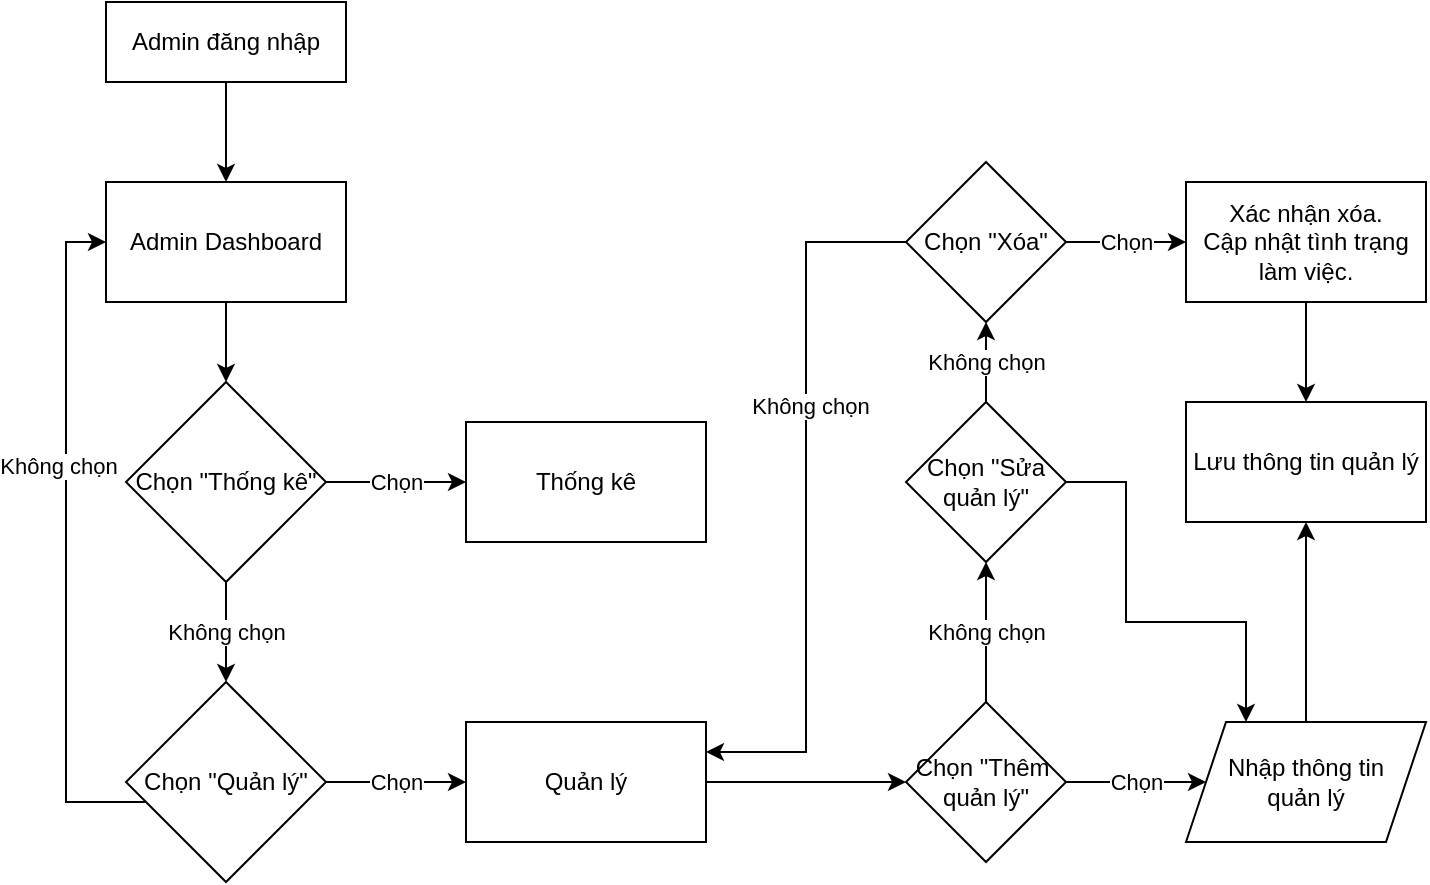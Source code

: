 <mxfile version="13.6.5">
    <diagram id="cq9cHLhcsLVktU-6Qxye" name="Page-1">
        <mxGraphModel dx="615" dy="408" grid="1" gridSize="10" guides="1" tooltips="1" connect="1" arrows="1" fold="1" page="1" pageScale="1" pageWidth="827" pageHeight="1169" math="0" shadow="0">
            <root>
                <mxCell id="0"/>
                <mxCell id="1" parent="0"/>
                <mxCell id="bcdq2LaiJmFUHbvSh_GW-45" style="edgeStyle=orthogonalEdgeStyle;rounded=0;orthogonalLoop=1;jettySize=auto;html=1;exitX=0.5;exitY=1;exitDx=0;exitDy=0;entryX=0.5;entryY=0;entryDx=0;entryDy=0;" parent="1" source="bcdq2LaiJmFUHbvSh_GW-3" target="bcdq2LaiJmFUHbvSh_GW-10" edge="1">
                    <mxGeometry relative="1" as="geometry"/>
                </mxCell>
                <mxCell id="bcdq2LaiJmFUHbvSh_GW-3" value="Admin đăng nhập" style="rounded=0;whiteSpace=wrap;html=1;fontSize=12;glass=0;strokeWidth=1;shadow=0;" parent="1" vertex="1">
                    <mxGeometry x="94" y="160" width="120" height="40" as="geometry"/>
                </mxCell>
                <mxCell id="bcdq2LaiJmFUHbvSh_GW-9" value="" style="edgeStyle=orthogonalEdgeStyle;rounded=0;orthogonalLoop=1;jettySize=auto;html=1;" parent="1" source="bcdq2LaiJmFUHbvSh_GW-10" target="bcdq2LaiJmFUHbvSh_GW-13" edge="1">
                    <mxGeometry relative="1" as="geometry"/>
                </mxCell>
                <mxCell id="bcdq2LaiJmFUHbvSh_GW-10" value="Admin Dashboard" style="rounded=0;whiteSpace=wrap;html=1;" parent="1" vertex="1">
                    <mxGeometry x="94" y="250" width="120" height="60" as="geometry"/>
                </mxCell>
                <mxCell id="bcdq2LaiJmFUHbvSh_GW-11" value="Chọn" style="edgeStyle=orthogonalEdgeStyle;rounded=0;orthogonalLoop=1;jettySize=auto;html=1;" parent="1" source="bcdq2LaiJmFUHbvSh_GW-13" target="bcdq2LaiJmFUHbvSh_GW-15" edge="1">
                    <mxGeometry relative="1" as="geometry"/>
                </mxCell>
                <mxCell id="bcdq2LaiJmFUHbvSh_GW-12" value="Không chọn" style="edgeStyle=orthogonalEdgeStyle;rounded=0;orthogonalLoop=1;jettySize=auto;html=1;" parent="1" source="bcdq2LaiJmFUHbvSh_GW-13" target="bcdq2LaiJmFUHbvSh_GW-18" edge="1">
                    <mxGeometry relative="1" as="geometry"/>
                </mxCell>
                <mxCell id="bcdq2LaiJmFUHbvSh_GW-13" value="Chọn &quot;Thống kê&quot;" style="rhombus;whiteSpace=wrap;html=1;" parent="1" vertex="1">
                    <mxGeometry x="104" y="350" width="100" height="100" as="geometry"/>
                </mxCell>
                <mxCell id="bcdq2LaiJmFUHbvSh_GW-15" value="Thống kê" style="whiteSpace=wrap;html=1;" parent="1" vertex="1">
                    <mxGeometry x="274" y="370" width="120" height="60" as="geometry"/>
                </mxCell>
                <mxCell id="bcdq2LaiJmFUHbvSh_GW-16" value="Chọn" style="edgeStyle=orthogonalEdgeStyle;rounded=0;orthogonalLoop=1;jettySize=auto;html=1;" parent="1" source="bcdq2LaiJmFUHbvSh_GW-18" target="bcdq2LaiJmFUHbvSh_GW-20" edge="1">
                    <mxGeometry relative="1" as="geometry"/>
                </mxCell>
                <mxCell id="bcdq2LaiJmFUHbvSh_GW-46" style="edgeStyle=orthogonalEdgeStyle;rounded=0;orthogonalLoop=1;jettySize=auto;html=1;entryX=0;entryY=0.5;entryDx=0;entryDy=0;" parent="1" source="bcdq2LaiJmFUHbvSh_GW-18" target="bcdq2LaiJmFUHbvSh_GW-10" edge="1">
                    <mxGeometry relative="1" as="geometry">
                        <Array as="points">
                            <mxPoint x="154" y="560"/>
                            <mxPoint x="74" y="560"/>
                            <mxPoint x="74" y="280"/>
                        </Array>
                    </mxGeometry>
                </mxCell>
                <mxCell id="bcdq2LaiJmFUHbvSh_GW-47" value="Không chọn" style="edgeLabel;html=1;align=center;verticalAlign=middle;resizable=0;points=[];" parent="bcdq2LaiJmFUHbvSh_GW-46" vertex="1" connectable="0">
                    <mxGeometry x="0.048" y="-8" relative="1" as="geometry">
                        <mxPoint x="-12" y="-30" as="offset"/>
                    </mxGeometry>
                </mxCell>
                <mxCell id="bcdq2LaiJmFUHbvSh_GW-18" value="Chọn &quot;Quản lý&quot;" style="rhombus;whiteSpace=wrap;html=1;" parent="1" vertex="1">
                    <mxGeometry x="104" y="500" width="100" height="100" as="geometry"/>
                </mxCell>
                <mxCell id="bcdq2LaiJmFUHbvSh_GW-49" value="" style="edgeStyle=orthogonalEdgeStyle;rounded=0;orthogonalLoop=1;jettySize=auto;html=1;" parent="1" source="bcdq2LaiJmFUHbvSh_GW-20" target="bcdq2LaiJmFUHbvSh_GW-48" edge="1">
                    <mxGeometry relative="1" as="geometry"/>
                </mxCell>
                <mxCell id="bcdq2LaiJmFUHbvSh_GW-20" value="Quản lý" style="whiteSpace=wrap;html=1;" parent="1" vertex="1">
                    <mxGeometry x="274" y="520" width="120" height="60" as="geometry"/>
                </mxCell>
                <mxCell id="bcdq2LaiJmFUHbvSh_GW-51" value="Không chọn" style="edgeStyle=orthogonalEdgeStyle;rounded=0;orthogonalLoop=1;jettySize=auto;html=1;" parent="1" source="bcdq2LaiJmFUHbvSh_GW-48" target="bcdq2LaiJmFUHbvSh_GW-50" edge="1">
                    <mxGeometry relative="1" as="geometry"/>
                </mxCell>
                <mxCell id="bcdq2LaiJmFUHbvSh_GW-57" value="Chọn" style="edgeStyle=orthogonalEdgeStyle;rounded=0;orthogonalLoop=1;jettySize=auto;html=1;" parent="1" source="bcdq2LaiJmFUHbvSh_GW-48" target="bcdq2LaiJmFUHbvSh_GW-56" edge="1">
                    <mxGeometry relative="1" as="geometry"/>
                </mxCell>
                <mxCell id="bcdq2LaiJmFUHbvSh_GW-48" value="Chọn &quot;Thêm&amp;nbsp; quản lý&quot;" style="rhombus;whiteSpace=wrap;html=1;" parent="1" vertex="1">
                    <mxGeometry x="494" y="510" width="80" height="80" as="geometry"/>
                </mxCell>
                <mxCell id="bcdq2LaiJmFUHbvSh_GW-53" value="Không chọn" style="edgeStyle=orthogonalEdgeStyle;rounded=0;orthogonalLoop=1;jettySize=auto;html=1;" parent="1" source="bcdq2LaiJmFUHbvSh_GW-50" target="bcdq2LaiJmFUHbvSh_GW-52" edge="1">
                    <mxGeometry relative="1" as="geometry"/>
                </mxCell>
                <mxCell id="bcdq2LaiJmFUHbvSh_GW-64" style="edgeStyle=orthogonalEdgeStyle;rounded=0;orthogonalLoop=1;jettySize=auto;html=1;entryX=0.25;entryY=0;entryDx=0;entryDy=0;exitX=1;exitY=0.5;exitDx=0;exitDy=0;" parent="1" source="bcdq2LaiJmFUHbvSh_GW-50" target="bcdq2LaiJmFUHbvSh_GW-56" edge="1">
                    <mxGeometry relative="1" as="geometry">
                        <Array as="points">
                            <mxPoint x="604" y="400"/>
                            <mxPoint x="604" y="470"/>
                            <mxPoint x="664" y="470"/>
                        </Array>
                    </mxGeometry>
                </mxCell>
                <mxCell id="bcdq2LaiJmFUHbvSh_GW-50" value="Chọn &quot;Sửa quản lý&quot;" style="rhombus;whiteSpace=wrap;html=1;" parent="1" vertex="1">
                    <mxGeometry x="494" y="360" width="80" height="80" as="geometry"/>
                </mxCell>
                <mxCell id="bcdq2LaiJmFUHbvSh_GW-61" value="Chọn" style="edgeStyle=orthogonalEdgeStyle;rounded=0;orthogonalLoop=1;jettySize=auto;html=1;" parent="1" source="bcdq2LaiJmFUHbvSh_GW-52" target="bcdq2LaiJmFUHbvSh_GW-60" edge="1">
                    <mxGeometry relative="1" as="geometry"/>
                </mxCell>
                <mxCell id="bcdq2LaiJmFUHbvSh_GW-67" style="edgeStyle=orthogonalEdgeStyle;rounded=0;orthogonalLoop=1;jettySize=auto;html=1;entryX=1;entryY=0.25;entryDx=0;entryDy=0;" parent="1" source="bcdq2LaiJmFUHbvSh_GW-52" target="bcdq2LaiJmFUHbvSh_GW-20" edge="1">
                    <mxGeometry relative="1" as="geometry"/>
                </mxCell>
                <mxCell id="bcdq2LaiJmFUHbvSh_GW-68" value="Không chọn" style="edgeLabel;html=1;align=center;verticalAlign=middle;resizable=0;points=[];" parent="bcdq2LaiJmFUHbvSh_GW-67" vertex="1" connectable="0">
                    <mxGeometry x="-0.256" y="2" relative="1" as="geometry">
                        <mxPoint as="offset"/>
                    </mxGeometry>
                </mxCell>
                <mxCell id="bcdq2LaiJmFUHbvSh_GW-52" value="Chọn &quot;Xóa&quot;" style="rhombus;whiteSpace=wrap;html=1;" parent="1" vertex="1">
                    <mxGeometry x="494" y="240" width="80" height="80" as="geometry"/>
                </mxCell>
                <mxCell id="bcdq2LaiJmFUHbvSh_GW-59" value="" style="edgeStyle=orthogonalEdgeStyle;rounded=0;orthogonalLoop=1;jettySize=auto;html=1;" parent="1" source="bcdq2LaiJmFUHbvSh_GW-56" target="bcdq2LaiJmFUHbvSh_GW-58" edge="1">
                    <mxGeometry relative="1" as="geometry"/>
                </mxCell>
                <mxCell id="bcdq2LaiJmFUHbvSh_GW-56" value="Nhập thông tin &lt;br&gt;quản lý" style="shape=parallelogram;perimeter=parallelogramPerimeter;whiteSpace=wrap;html=1;fixedSize=1;" parent="1" vertex="1">
                    <mxGeometry x="634" y="520" width="120" height="60" as="geometry"/>
                </mxCell>
                <mxCell id="bcdq2LaiJmFUHbvSh_GW-58" value="Lưu thông tin quản lý" style="whiteSpace=wrap;html=1;" parent="1" vertex="1">
                    <mxGeometry x="634" y="360" width="120" height="60" as="geometry"/>
                </mxCell>
                <mxCell id="bcdq2LaiJmFUHbvSh_GW-62" value="" style="edgeStyle=orthogonalEdgeStyle;rounded=0;orthogonalLoop=1;jettySize=auto;html=1;" parent="1" source="bcdq2LaiJmFUHbvSh_GW-60" target="bcdq2LaiJmFUHbvSh_GW-58" edge="1">
                    <mxGeometry relative="1" as="geometry"/>
                </mxCell>
                <mxCell id="bcdq2LaiJmFUHbvSh_GW-60" value="Xác nhận xóa.&lt;br&gt;Cập nhật tình trạng làm việc." style="whiteSpace=wrap;html=1;" parent="1" vertex="1">
                    <mxGeometry x="634" y="250" width="120" height="60" as="geometry"/>
                </mxCell>
            </root>
        </mxGraphModel>
    </diagram>
</mxfile>